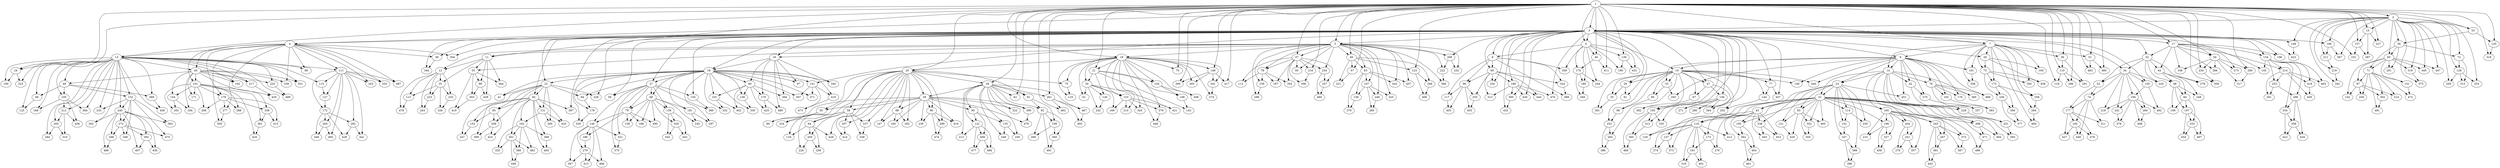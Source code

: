 digraph sample {
1 -> 2;
2 -> 3;
1 -> 3;
1 -> 4;
3 -> 4;
1 -> 5;
3 -> 5;
1 -> 6;
3 -> 6;
1 -> 7;
3 -> 7;
3 -> 8;
6 -> 8;
3 -> 9;
7 -> 9;
3 -> 10;
9 -> 10;
1 -> 11;
5 -> 11;
5 -> 12;
11 -> 12;
1 -> 13;
4 -> 13;
7 -> 14;
9 -> 14;
1 -> 15;
2 -> 15;
3 -> 16;
5 -> 16;
1 -> 17;
3 -> 17;
3 -> 18;
16 -> 18;
1 -> 19;
5 -> 19;
1 -> 20;
19 -> 20;
1 -> 21;
19 -> 21;
3 -> 22;
18 -> 22;
9 -> 23;
14 -> 23;
1 -> 24;
13 -> 24;
11 -> 25;
12 -> 25;
3 -> 26;
7 -> 26;
3 -> 27;
18 -> 27;
1 -> 28;
20 -> 28;
3 -> 29;
10 -> 29;
19 -> 30;
21 -> 30;
14 -> 31;
23 -> 31;
3 -> 32;
17 -> 32;
9 -> 33;
10 -> 33;
3 -> 34;
32 -> 34;
10 -> 35;
29 -> 35;
1 -> 36;
7 -> 36;
1 -> 37;
5 -> 37;
3 -> 38;
4 -> 38;
20 -> 39;
28 -> 39;
1 -> 40;
5 -> 40;
18 -> 41;
22 -> 41;
9 -> 42;
14 -> 42;
23 -> 43;
31 -> 43;
17 -> 44;
32 -> 44;
4 -> 45;
13 -> 45;
1 -> 46;
6 -> 46;
3 -> 47;
10 -> 47;
32 -> 48;
44 -> 48;
13 -> 49;
45 -> 49;
20 -> 50;
39 -> 50;
1 -> 51;
7 -> 51;
32 -> 52;
34 -> 52;
1 -> 53;
2 -> 53;
1 -> 54;
17 -> 54;
5 -> 55;
11 -> 55;
2 -> 56;
53 -> 56;
1 -> 57;
40 -> 57;
20 -> 58;
39 -> 58;
3 -> 59;
27 -> 59;
16 -> 60;
18 -> 60;
19 -> 61;
30 -> 61;
1 -> 62;
28 -> 62;
5 -> 63;
40 -> 63;
20 -> 64;
58 -> 64;
2 -> 65;
56 -> 65;
13 -> 66;
49 -> 66;
10 -> 67;
47 -> 67;
18 -> 68;
27 -> 68;
3 -> 69;
8 -> 69;
1 -> 70;
19 -> 70;
56 -> 71;
65 -> 71;
2 -> 72;
56 -> 72;
7 -> 73;
26 -> 73;
34 -> 74;
52 -> 74;
19 -> 75;
20 -> 75;
9 -> 76;
14 -> 76;
3 -> 77;
10 -> 77;
5 -> 78;
37 -> 78;
27 -> 79;
68 -> 79;
10 -> 80;
33 -> 80;
3 -> 81;
29 -> 81;
3 -> 82;
22 -> 82;
23 -> 83;
31 -> 83;
44 -> 84;
48 -> 84;
22 -> 85;
82 -> 85;
4 -> 86;
13 -> 86;
65 -> 87;
71 -> 87;
20 -> 88;
39 -> 88;
39 -> 89;
50 -> 89;
20 -> 90;
39 -> 90;
20 -> 91;
28 -> 91;
28 -> 92;
91 -> 92;
5 -> 93;
37 -> 93;
18 -> 94;
22 -> 94;
28 -> 95;
39 -> 95;
8 -> 96;
69 -> 96;
16 -> 97;
18 -> 97;
10 -> 98;
80 -> 98;
11 -> 99;
55 -> 99;
7 -> 100;
26 -> 100;
4 -> 101;
45 -> 101;
9 -> 102;
76 -> 102;
18 -> 103;
60 -> 103;
19 -> 104;
21 -> 104;
13 -> 105;
49 -> 105;
21 -> 106;
104 -> 106;
5 -> 107;
63 -> 107;
17 -> 108;
54 -> 108;
48 -> 109;
84 -> 109;
1 -> 110;
36 -> 110;
4 -> 111;
13 -> 111;
37 -> 112;
78 -> 112;
12 -> 113;
25 -> 113;
23 -> 114;
31 -> 114;
13 -> 115;
111 -> 115;
31 -> 116;
43 -> 116;
8 -> 117;
96 -> 117;
58 -> 118;
64 -> 118;
19 -> 119;
75 -> 119;
1 -> 120;
53 -> 120;
23 -> 121;
83 -> 121;
28 -> 122;
95 -> 122;
1 -> 123;
40 -> 123;
1 -> 124;
110 -> 124;
13 -> 125;
66 -> 125;
21 -> 126;
30 -> 126;
111 -> 127;
115 -> 127;
2 -> 128;
72 -> 128;
43 -> 129;
116 -> 129;
1 -> 130;
6 -> 130;
22 -> 131;
82 -> 131;
13 -> 132;
49 -> 132;
19 -> 133;
30 -> 133;
3 -> 134;
17 -> 134;
28 -> 135;
95 -> 135;
63 -> 136;
107 -> 136;
31 -> 137;
116 -> 137;
18 -> 138;
60 -> 138;
27 -> 139;
68 -> 139;
27 -> 140;
79 -> 140;
3 -> 141;
18 -> 141;
65 -> 142;
87 -> 142;
21 -> 143;
106 -> 143;
10 -> 144;
77 -> 144;
3 -> 145;
134 -> 145;
9 -> 146;
10 -> 146;
20 -> 147;
88 -> 147;
2 -> 148;
3 -> 148;
1 -> 149;
19 -> 149;
3 -> 150;
34 -> 150;
65 -> 151;
71 -> 151;
23 -> 152;
114 -> 152;
82 -> 153;
85 -> 153;
45 -> 154;
101 -> 154;
3 -> 155;
27 -> 155;
3 -> 156;
47 -> 156;
1 -> 157;
15 -> 157;
68 -> 158;
79 -> 158;
5 -> 159;
78 -> 159;
39 -> 160;
88 -> 160;
7 -> 161;
9 -> 161;
82 -> 162;
131 -> 162;
4 -> 163;
111 -> 163;
3 -> 164;
69 -> 164;
14 -> 165;
31 -> 165;
2 -> 166;
3 -> 166;
23 -> 167;
152 -> 167;
13 -> 168;
105 -> 168;
30 -> 169;
133 -> 169;
16 -> 170;
60 -> 170;
45 -> 171;
101 -> 171;
111 -> 172;
127 -> 172;
43 -> 173;
116 -> 173;
6 -> 174;
46 -> 174;
7 -> 175;
73 -> 175;
9 -> 176;
76 -> 176;
52 -> 177;
74 -> 177;
18 -> 178;
94 -> 178;
4 -> 179;
101 -> 179;
13 -> 180;
24 -> 180;
18 -> 181;
68 -> 181;
74 -> 182;
177 -> 182;
101 -> 183;
154 -> 183;
45 -> 184;
154 -> 184;
6 -> 185;
174 -> 185;
79 -> 186;
140 -> 186;
37 -> 187;
78 -> 187;
68 -> 188;
79 -> 188;
3 -> 189;
69 -> 189;
6 -> 190;
130 -> 190;
116 -> 191;
173 -> 191;
13 -> 192;
45 -> 192;
3 -> 193;
156 -> 193;
34 -> 194;
150 -> 194;
31 -> 195;
43 -> 195;
3 -> 196;
17 -> 196;
48 -> 197;
84 -> 197;
31 -> 198;
165 -> 198;
91 -> 199;
92 -> 199;
2 -> 200;
128 -> 200;
56 -> 201;
65 -> 201;
10 -> 202;
144 -> 202;
4 -> 203;
111 -> 203;
14 -> 204;
165 -> 204;
58 -> 205;
64 -> 205;
101 -> 206;
179 -> 206;
20 -> 207;
58 -> 207;
22 -> 208;
85 -> 208;
3 -> 209;
5 -> 209;
19 -> 210;
133 -> 210;
2 -> 211;
166 -> 211;
13 -> 212;
105 -> 212;
28 -> 213;
122 -> 213;
17 -> 214;
134 -> 214;
165 -> 215;
198 -> 215;
1 -> 216;
37 -> 216;
13 -> 217;
45 -> 217;
34 -> 218;
194 -> 218;
2 -> 219;
211 -> 219;
32 -> 220;
34 -> 220;
40 -> 221;
57 -> 221;
5 -> 222;
209 -> 222;
12 -> 223;
25 -> 223;
20 -> 224;
50 -> 224;
13 -> 225;
45 -> 225;
58 -> 226;
205 -> 226;
1 -> 227;
15 -> 227;
3 -> 228;
22 -> 228;
14 -> 229;
31 -> 229;
23 -> 230;
114 -> 230;
1 -> 231;
157 -> 231;
5 -> 232;
209 -> 232;
13 -> 233;
132 -> 233;
1 -> 234;
54 -> 234;
12 -> 235;
25 -> 235;
73 -> 236;
175 -> 236;
20 -> 237;
58 -> 237;
23 -> 238;
43 -> 238;
39 -> 239;
90 -> 239;
13 -> 240;
132 -> 240;
34 -> 241;
194 -> 241;
30 -> 242;
126 -> 242;
31 -> 243;
165 -> 243;
6 -> 244;
174 -> 244;
68 -> 245;
181 -> 245;
5 -> 246;
107 -> 246;
82 -> 247;
153 -> 247;
44 -> 248;
48 -> 248;
28 -> 249;
135 -> 249;
28 -> 250;
135 -> 250;
165 -> 251;
204 -> 251;
10 -> 252;
98 -> 252;
134 -> 253;
214 -> 253;
5 -> 254;
37 -> 254;
69 -> 255;
96 -> 255;
64 -> 256;
205 -> 256;
37 -> 257;
254 -> 257;
7 -> 258;
175 -> 258;
71 -> 259;
87 -> 259;
34 -> 260;
194 -> 260;
1 -> 261;
28 -> 261;
13 -> 262;
240 -> 262;
12 -> 263;
223 -> 263;
111 -> 264;
172 -> 264;
13 -> 265;
212 -> 265;
17 -> 266;
54 -> 266;
31 -> 267;
243 -> 267;
40 -> 268;
123 -> 268;
92 -> 269;
199 -> 269;
43 -> 270;
173 -> 270;
3 -> 271;
156 -> 271;
132 -> 272;
240 -> 272;
17 -> 273;
54 -> 273;
116 -> 274;
137 -> 274;
9 -> 275;
42 -> 275;
204 -> 276;
251 -> 276;
4 -> 277;
179 -> 277;
32 -> 278;
44 -> 278;
140 -> 279;
186 -> 279;
47 -> 280;
156 -> 280;
214 -> 281;
253 -> 281;
111 -> 282;
172 -> 282;
10 -> 283;
252 -> 283;
13 -> 284;
265 -> 284;
107 -> 285;
246 -> 285;
1 -> 286;
110 -> 286;
15 -> 287;
157 -> 287;
101 -> 288;
179 -> 288;
5 -> 289;
159 -> 289;
1 -> 290;
54 -> 290;
36 -> 291;
110 -> 291;
20 -> 292;
88 -> 292;
9 -> 293;
33 -> 293;
7 -> 294;
258 -> 294;
22 -> 295;
131 -> 295;
134 -> 296;
253 -> 296;
18 -> 297;
181 -> 297;
240 -> 298;
272 -> 298;
20 -> 299;
90 -> 299;
1 -> 300;
149 -> 300;
82 -> 301;
162 -> 301;
71 -> 302;
87 -> 302;
55 -> 303;
99 -> 303;
3 -> 304;
4 -> 304;
19 -> 305;
149 -> 305;
37 -> 306;
216 -> 306;
18 -> 307;
141 -> 307;
7 -> 308;
161 -> 308;
1 -> 309;
234 -> 309;
212 -> 310;
265 -> 310;
74 -> 311;
177 -> 311;
3 -> 312;
193 -> 312;
69 -> 313;
189 -> 313;
71 -> 314;
87 -> 314;
72 -> 315;
128 -> 315;
116 -> 316;
191 -> 316;
54 -> 317;
290 -> 317;
1 -> 318;
120 -> 318;
2 -> 319;
65 -> 319;
162 -> 320;
301 -> 320;
27 -> 321;
140 -> 321;
28 -> 322;
39 -> 322;
1 -> 323;
24 -> 323;
8 -> 324;
69 -> 324;
5 -> 325;
107 -> 325;
25 -> 326;
235 -> 326;
165 -> 327;
198 -> 327;
68 -> 328;
139 -> 328;
18 -> 329;
178 -> 329;
18 -> 330;
138 -> 330;
14 -> 331;
229 -> 331;
18 -> 332;
103 -> 332;
84 -> 333;
197 -> 333;
134 -> 334;
296 -> 334;
156 -> 335;
193 -> 335;
101 -> 336;
179 -> 336;
42 -> 337;
275 -> 337;
58 -> 338;
237 -> 338;
4 -> 339;
45 -> 339;
16 -> 340;
18 -> 340;
19 -> 341;
149 -> 341;
2 -> 342;
219 -> 342;
19 -> 343;
133 -> 343;
3 -> 344;
38 -> 344;
139 -> 345;
328 -> 345;
172 -> 346;
264 -> 346;
140 -> 347;
279 -> 347;
132 -> 348;
272 -> 348;
174 -> 349;
185 -> 349;
7 -> 350;
73 -> 350;
13 -> 351;
45 -> 351;
31 -> 352;
83 -> 352;
2 -> 353;
128 -> 353;
37 -> 354;
78 -> 354;
31 -> 355;
352 -> 355;
175 -> 356;
236 -> 356;
165 -> 357;
251 -> 357;
296 -> 358;
334 -> 358;
6 -> 359;
8 -> 359;
92 -> 360;
199 -> 360;
10 -> 361;
35 -> 361;
31 -> 362;
195 -> 362;
132 -> 363;
240 -> 363;
3 -> 364;
156 -> 364;
193 -> 365;
312 -> 365;
5 -> 366;
222 -> 366;
2 -> 367;
166 -> 367;
82 -> 368;
162 -> 368;
13 -> 369;
49 -> 369;
27 -> 370;
321 -> 370;
18 -> 371;
141 -> 371;
165 -> 372;
243 -> 372;
31 -> 373;
137 -> 373;
19 -> 374;
341 -> 374;
2 -> 375;
319 -> 375;
63 -> 376;
136 -> 376;
236 -> 377;
356 -> 377;
194 -> 378;
241 -> 378;
19 -> 379;
133 -> 379;
162 -> 380;
301 -> 380;
101 -> 381;
336 -> 381;
10 -> 382;
67 -> 382;
76 -> 383;
102 -> 383;
13 -> 384;
105 -> 384;
14 -> 385;
76 -> 385;
252 -> 386;
283 -> 386;
243 -> 387;
372 -> 387;
23 -> 388;
167 -> 388;
27 -> 389;
155 -> 389;
28 -> 390;
39 -> 390;
243 -> 391;
267 -> 391;
240 -> 392;
272 -> 392;
14 -> 393;
331 -> 393;
16 -> 394;
60 -> 394;
3 -> 395;
189 -> 395;
167 -> 396;
388 -> 396;
3 -> 397;
82 -> 397;
31 -> 398;
165 -> 398;
22 -> 399;
208 -> 399;
82 -> 400;
368 -> 400;
116 -> 401;
191 -> 401;
60 -> 402;
103 -> 402;
43 -> 403;
238 -> 403;
195 -> 404;
362 -> 404;
96 -> 405;
117 -> 405;
123 -> 406;
268 -> 406;
240 -> 407;
392 -> 407;
19 -> 408;
104 -> 408;
95 -> 409;
122 -> 409;
18 -> 410;
141 -> 410;
1 -> 411;
46 -> 411;
43 -> 412;
116 -> 412;
140 -> 413;
279 -> 413;
20 -> 414;
207 -> 414;
179 -> 415;
336 -> 415;
39 -> 416;
90 -> 416;
1 -> 417;
149 -> 417;
134 -> 418;
214 -> 418;
55 -> 419;
303 -> 419;
101 -> 420;
381 -> 420;
30 -> 421;
133 -> 421;
3 -> 422;
148 -> 422;
334 -> 423;
358 -> 423;
85 -> 424;
208 -> 424;
60 -> 425;
170 -> 425;
83 -> 426;
121 -> 426;
177 -> 427;
182 -> 427;
172 -> 428;
282 -> 428;
20 -> 429;
64 -> 429;
3 -> 430;
189 -> 430;
6 -> 431;
130 -> 431;
3 -> 432;
395 -> 432;
82 -> 433;
131 -> 433;
296 -> 434;
358 -> 434;
45 -> 435;
217 -> 435;
105 -> 436;
212 -> 436;
3 -> 437;
77 -> 437;
13 -> 438;
369 -> 438;
11 -> 439;
99 -> 439;
9 -> 440;
10 -> 440;
111 -> 441;
282 -> 441;
5 -> 442;
63 -> 442;
243 -> 443;
391 -> 443;
69 -> 444;
189 -> 444;
2 -> 445;
65 -> 445;
19 -> 446;
379 -> 446;
2 -> 447;
65 -> 447;
74 -> 448;
182 -> 448;
301 -> 449;
380 -> 449;
240 -> 450;
392 -> 450;
9 -> 451;
23 -> 451;
139 -> 452;
328 -> 452;
43 -> 453;
238 -> 453;
197 -> 454;
333 -> 454;
96 -> 455;
255 -> 455;
26 -> 456;
73 -> 456;
5 -> 457;
63 -> 457;
198 -> 458;
327 -> 458;
214 -> 459;
418 -> 459;
254 -> 460;
257 -> 460;
362 -> 461;
404 -> 461;
1 -> 462;
261 -> 462;
134 -> 463;
214 -> 463;
11 -> 464;
55 -> 464;
31 -> 465;
83 -> 465;
140 -> 466;
279 -> 466;
28 -> 467;
261 -> 467;
193 -> 468;
365 -> 468;
7 -> 469;
294 -> 469;
3 -> 470;
189 -> 470;
31 -> 471;
398 -> 471;
71 -> 472;
151 -> 472;
141 -> 473;
410 -> 473;
90 -> 474;
299 -> 474;
132 -> 475;
272 -> 475;
177 -> 476;
182 -> 476;
122 -> 477;
409 -> 477;
12 -> 478;
113 -> 478;
39 -> 479;
390 -> 479;
16 -> 480;
170 -> 480;
71 -> 481;
302 -> 481;
162 -> 482;
301 -> 482;
1 -> 483;
51 -> 483;
122 -> 484;
409 -> 484;
1 -> 485;
51 -> 485;
240 -> 486;
298 -> 486;
4 -> 487;
111 -> 487;
9 -> 488;
76 -> 488;
13 -> 489;
225 -> 489;
68 -> 490;
79 -> 490;
92 -> 491;
360 -> 491;
150 -> 492;
194 -> 492;
261 -> 493;
467 -> 493;
31 -> 494;
398 -> 494;
111 -> 495;
264 -> 495;
31 -> 496;
471 -> 496;
197 -> 497;
333 -> 497;
194 -> 498;
260 -> 498;
8 -> 499;
324 -> 499;
4 -> 500;
277 -> 500;
}